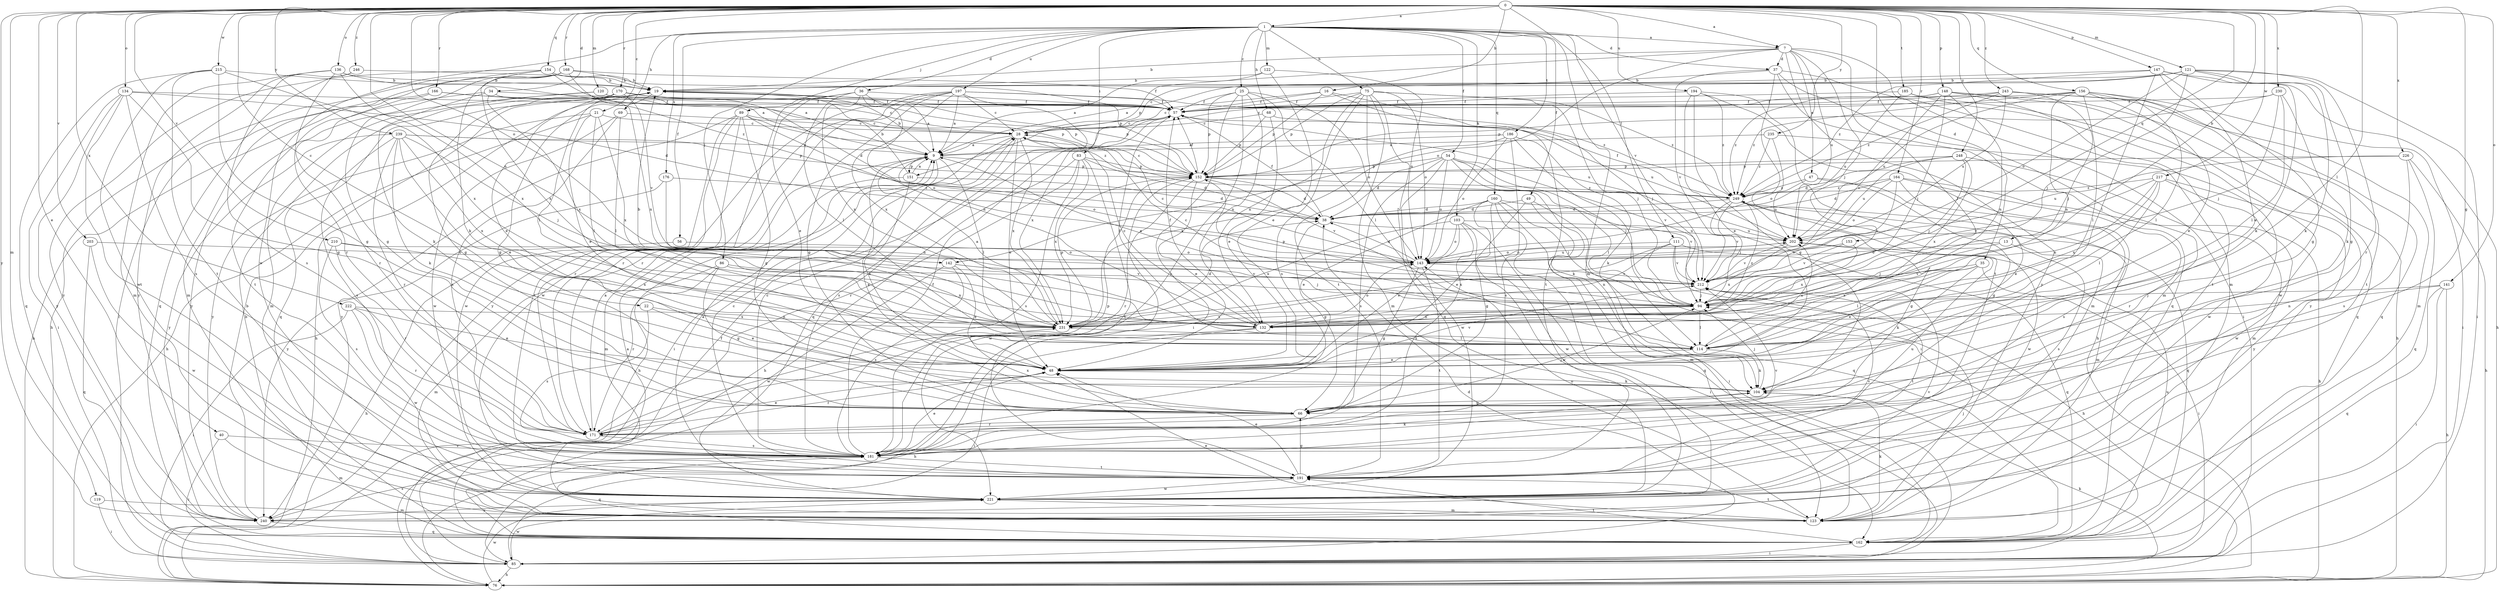 strict digraph  {
0;
1;
7;
9;
13;
16;
19;
21;
22;
25;
28;
34;
35;
36;
37;
38;
40;
47;
48;
49;
54;
56;
57;
66;
68;
69;
75;
76;
83;
85;
86;
89;
94;
103;
104;
111;
114;
119;
120;
121;
122;
123;
132;
134;
136;
141;
142;
143;
147;
148;
151;
152;
153;
154;
156;
160;
162;
164;
166;
168;
170;
171;
176;
181;
185;
186;
191;
194;
197;
202;
203;
210;
212;
215;
217;
221;
222;
226;
230;
231;
235;
239;
240;
243;
246;
248;
249;
0 -> 1  [label=a];
0 -> 7  [label=a];
0 -> 13  [label=b];
0 -> 16  [label=b];
0 -> 21  [label=c];
0 -> 22  [label=c];
0 -> 34  [label=d];
0 -> 35  [label=d];
0 -> 40  [label=e];
0 -> 66  [label=g];
0 -> 111  [label=l];
0 -> 114  [label=l];
0 -> 119  [label=m];
0 -> 120  [label=m];
0 -> 121  [label=m];
0 -> 132  [label=n];
0 -> 134  [label=o];
0 -> 136  [label=o];
0 -> 141  [label=o];
0 -> 142  [label=o];
0 -> 147  [label=p];
0 -> 148  [label=p];
0 -> 153  [label=q];
0 -> 154  [label=q];
0 -> 156  [label=q];
0 -> 164  [label=r];
0 -> 166  [label=r];
0 -> 168  [label=r];
0 -> 170  [label=r];
0 -> 185  [label=t];
0 -> 194  [label=u];
0 -> 203  [label=v];
0 -> 210  [label=v];
0 -> 215  [label=w];
0 -> 217  [label=w];
0 -> 222  [label=x];
0 -> 226  [label=x];
0 -> 230  [label=x];
0 -> 235  [label=y];
0 -> 239  [label=y];
0 -> 240  [label=y];
0 -> 243  [label=z];
0 -> 246  [label=z];
0 -> 248  [label=z];
1 -> 7  [label=a];
1 -> 25  [label=c];
1 -> 36  [label=d];
1 -> 37  [label=d];
1 -> 49  [label=f];
1 -> 54  [label=f];
1 -> 56  [label=f];
1 -> 68  [label=h];
1 -> 69  [label=h];
1 -> 75  [label=h];
1 -> 83  [label=i];
1 -> 86  [label=j];
1 -> 89  [label=j];
1 -> 103  [label=k];
1 -> 122  [label=m];
1 -> 123  [label=m];
1 -> 160  [label=q];
1 -> 176  [label=s];
1 -> 186  [label=t];
1 -> 197  [label=u];
1 -> 212  [label=v];
1 -> 221  [label=w];
7 -> 19  [label=b];
7 -> 37  [label=d];
7 -> 47  [label=e];
7 -> 94  [label=j];
7 -> 114  [label=l];
7 -> 123  [label=m];
7 -> 142  [label=o];
7 -> 151  [label=p];
7 -> 202  [label=u];
7 -> 240  [label=y];
9 -> 19  [label=b];
9 -> 76  [label=h];
9 -> 114  [label=l];
9 -> 143  [label=o];
9 -> 151  [label=p];
9 -> 152  [label=p];
13 -> 94  [label=j];
13 -> 143  [label=o];
13 -> 181  [label=s];
16 -> 28  [label=c];
16 -> 57  [label=f];
16 -> 94  [label=j];
16 -> 152  [label=p];
16 -> 191  [label=t];
19 -> 57  [label=f];
19 -> 66  [label=g];
19 -> 76  [label=h];
19 -> 152  [label=p];
19 -> 162  [label=q];
21 -> 28  [label=c];
21 -> 48  [label=e];
21 -> 76  [label=h];
21 -> 114  [label=l];
21 -> 231  [label=x];
21 -> 240  [label=y];
22 -> 48  [label=e];
22 -> 181  [label=s];
22 -> 231  [label=x];
25 -> 57  [label=f];
25 -> 85  [label=i];
25 -> 114  [label=l];
25 -> 132  [label=n];
25 -> 143  [label=o];
25 -> 152  [label=p];
25 -> 181  [label=s];
28 -> 9  [label=a];
28 -> 48  [label=e];
28 -> 85  [label=i];
28 -> 181  [label=s];
28 -> 231  [label=x];
34 -> 57  [label=f];
34 -> 104  [label=k];
34 -> 132  [label=n];
34 -> 191  [label=t];
34 -> 231  [label=x];
35 -> 48  [label=e];
35 -> 85  [label=i];
35 -> 104  [label=k];
35 -> 114  [label=l];
35 -> 212  [label=v];
35 -> 231  [label=x];
36 -> 9  [label=a];
36 -> 48  [label=e];
36 -> 57  [label=f];
36 -> 114  [label=l];
36 -> 132  [label=n];
36 -> 171  [label=r];
36 -> 231  [label=x];
37 -> 19  [label=b];
37 -> 85  [label=i];
37 -> 123  [label=m];
37 -> 162  [label=q];
37 -> 191  [label=t];
37 -> 212  [label=v];
38 -> 57  [label=f];
38 -> 66  [label=g];
38 -> 202  [label=u];
40 -> 85  [label=i];
40 -> 123  [label=m];
40 -> 181  [label=s];
47 -> 66  [label=g];
47 -> 181  [label=s];
47 -> 202  [label=u];
47 -> 249  [label=z];
48 -> 104  [label=k];
48 -> 171  [label=r];
48 -> 212  [label=v];
49 -> 38  [label=d];
49 -> 48  [label=e];
49 -> 123  [label=m];
49 -> 162  [label=q];
54 -> 38  [label=d];
54 -> 94  [label=j];
54 -> 104  [label=k];
54 -> 114  [label=l];
54 -> 143  [label=o];
54 -> 152  [label=p];
54 -> 181  [label=s];
54 -> 212  [label=v];
54 -> 221  [label=w];
56 -> 76  [label=h];
56 -> 143  [label=o];
57 -> 28  [label=c];
57 -> 202  [label=u];
57 -> 231  [label=x];
66 -> 9  [label=a];
66 -> 94  [label=j];
66 -> 171  [label=r];
66 -> 231  [label=x];
68 -> 28  [label=c];
68 -> 48  [label=e];
68 -> 152  [label=p];
68 -> 202  [label=u];
69 -> 28  [label=c];
69 -> 114  [label=l];
69 -> 181  [label=s];
69 -> 221  [label=w];
75 -> 57  [label=f];
75 -> 94  [label=j];
75 -> 123  [label=m];
75 -> 132  [label=n];
75 -> 143  [label=o];
75 -> 152  [label=p];
75 -> 162  [label=q];
75 -> 181  [label=s];
75 -> 191  [label=t];
75 -> 249  [label=z];
76 -> 104  [label=k];
76 -> 221  [label=w];
83 -> 38  [label=d];
83 -> 76  [label=h];
83 -> 152  [label=p];
83 -> 171  [label=r];
83 -> 181  [label=s];
83 -> 191  [label=t];
83 -> 231  [label=x];
85 -> 38  [label=d];
85 -> 57  [label=f];
85 -> 76  [label=h];
85 -> 221  [label=w];
86 -> 66  [label=g];
86 -> 123  [label=m];
86 -> 132  [label=n];
86 -> 171  [label=r];
86 -> 212  [label=v];
89 -> 28  [label=c];
89 -> 66  [label=g];
89 -> 143  [label=o];
89 -> 171  [label=r];
89 -> 191  [label=t];
89 -> 221  [label=w];
89 -> 240  [label=y];
89 -> 249  [label=z];
94 -> 9  [label=a];
94 -> 28  [label=c];
94 -> 114  [label=l];
94 -> 132  [label=n];
94 -> 152  [label=p];
94 -> 231  [label=x];
103 -> 48  [label=e];
103 -> 85  [label=i];
103 -> 143  [label=o];
103 -> 181  [label=s];
103 -> 202  [label=u];
103 -> 221  [label=w];
103 -> 231  [label=x];
104 -> 66  [label=g];
104 -> 94  [label=j];
111 -> 76  [label=h];
111 -> 132  [label=n];
111 -> 143  [label=o];
111 -> 162  [label=q];
111 -> 212  [label=v];
111 -> 231  [label=x];
114 -> 48  [label=e];
114 -> 57  [label=f];
114 -> 104  [label=k];
114 -> 202  [label=u];
119 -> 85  [label=i];
119 -> 123  [label=m];
120 -> 28  [label=c];
120 -> 57  [label=f];
120 -> 123  [label=m];
120 -> 152  [label=p];
120 -> 240  [label=y];
121 -> 9  [label=a];
121 -> 19  [label=b];
121 -> 28  [label=c];
121 -> 66  [label=g];
121 -> 85  [label=i];
121 -> 94  [label=j];
121 -> 104  [label=k];
121 -> 143  [label=o];
121 -> 171  [label=r];
122 -> 9  [label=a];
122 -> 19  [label=b];
122 -> 48  [label=e];
122 -> 143  [label=o];
123 -> 48  [label=e];
123 -> 94  [label=j];
123 -> 104  [label=k];
123 -> 191  [label=t];
132 -> 28  [label=c];
132 -> 57  [label=f];
132 -> 76  [label=h];
132 -> 85  [label=i];
132 -> 143  [label=o];
132 -> 249  [label=z];
134 -> 38  [label=d];
134 -> 57  [label=f];
134 -> 66  [label=g];
134 -> 85  [label=i];
134 -> 181  [label=s];
134 -> 191  [label=t];
134 -> 240  [label=y];
136 -> 9  [label=a];
136 -> 19  [label=b];
136 -> 123  [label=m];
136 -> 171  [label=r];
136 -> 181  [label=s];
136 -> 231  [label=x];
141 -> 76  [label=h];
141 -> 85  [label=i];
141 -> 94  [label=j];
141 -> 132  [label=n];
141 -> 162  [label=q];
142 -> 48  [label=e];
142 -> 94  [label=j];
142 -> 181  [label=s];
142 -> 212  [label=v];
142 -> 221  [label=w];
143 -> 28  [label=c];
143 -> 38  [label=d];
143 -> 66  [label=g];
143 -> 191  [label=t];
143 -> 202  [label=u];
143 -> 212  [label=v];
147 -> 19  [label=b];
147 -> 48  [label=e];
147 -> 66  [label=g];
147 -> 76  [label=h];
147 -> 104  [label=k];
147 -> 114  [label=l];
147 -> 249  [label=z];
148 -> 57  [label=f];
148 -> 94  [label=j];
148 -> 132  [label=n];
148 -> 162  [label=q];
148 -> 191  [label=t];
148 -> 212  [label=v];
148 -> 240  [label=y];
148 -> 249  [label=z];
151 -> 9  [label=a];
151 -> 19  [label=b];
151 -> 38  [label=d];
151 -> 48  [label=e];
151 -> 123  [label=m];
152 -> 28  [label=c];
152 -> 38  [label=d];
152 -> 48  [label=e];
152 -> 57  [label=f];
152 -> 171  [label=r];
152 -> 212  [label=v];
152 -> 221  [label=w];
152 -> 249  [label=z];
153 -> 143  [label=o];
153 -> 212  [label=v];
153 -> 231  [label=x];
154 -> 9  [label=a];
154 -> 19  [label=b];
154 -> 123  [label=m];
154 -> 152  [label=p];
154 -> 231  [label=x];
154 -> 240  [label=y];
156 -> 48  [label=e];
156 -> 57  [label=f];
156 -> 85  [label=i];
156 -> 114  [label=l];
156 -> 132  [label=n];
156 -> 162  [label=q];
156 -> 191  [label=t];
156 -> 202  [label=u];
156 -> 249  [label=z];
160 -> 38  [label=d];
160 -> 48  [label=e];
160 -> 66  [label=g];
160 -> 85  [label=i];
160 -> 94  [label=j];
160 -> 162  [label=q];
160 -> 212  [label=v];
160 -> 221  [label=w];
162 -> 9  [label=a];
162 -> 19  [label=b];
162 -> 85  [label=i];
162 -> 191  [label=t];
162 -> 202  [label=u];
164 -> 38  [label=d];
164 -> 48  [label=e];
164 -> 76  [label=h];
164 -> 143  [label=o];
164 -> 171  [label=r];
164 -> 212  [label=v];
164 -> 249  [label=z];
166 -> 57  [label=f];
166 -> 76  [label=h];
166 -> 152  [label=p];
166 -> 171  [label=r];
168 -> 19  [label=b];
168 -> 57  [label=f];
168 -> 66  [label=g];
168 -> 76  [label=h];
168 -> 85  [label=i];
168 -> 104  [label=k];
168 -> 249  [label=z];
170 -> 38  [label=d];
170 -> 48  [label=e];
170 -> 57  [label=f];
170 -> 66  [label=g];
170 -> 114  [label=l];
170 -> 212  [label=v];
171 -> 9  [label=a];
171 -> 48  [label=e];
171 -> 152  [label=p];
171 -> 181  [label=s];
176 -> 132  [label=n];
176 -> 240  [label=y];
176 -> 249  [label=z];
181 -> 28  [label=c];
181 -> 48  [label=e];
181 -> 57  [label=f];
181 -> 104  [label=k];
181 -> 162  [label=q];
181 -> 191  [label=t];
181 -> 202  [label=u];
181 -> 212  [label=v];
185 -> 57  [label=f];
185 -> 76  [label=h];
185 -> 202  [label=u];
185 -> 221  [label=w];
186 -> 9  [label=a];
186 -> 85  [label=i];
186 -> 104  [label=k];
186 -> 143  [label=o];
186 -> 181  [label=s];
186 -> 231  [label=x];
191 -> 9  [label=a];
191 -> 28  [label=c];
191 -> 48  [label=e];
191 -> 66  [label=g];
191 -> 212  [label=v];
191 -> 221  [label=w];
194 -> 48  [label=e];
194 -> 57  [label=f];
194 -> 66  [label=g];
194 -> 76  [label=h];
194 -> 123  [label=m];
194 -> 249  [label=z];
197 -> 9  [label=a];
197 -> 28  [label=c];
197 -> 57  [label=f];
197 -> 66  [label=g];
197 -> 162  [label=q];
197 -> 171  [label=r];
197 -> 221  [label=w];
197 -> 231  [label=x];
197 -> 240  [label=y];
197 -> 249  [label=z];
202 -> 143  [label=o];
202 -> 212  [label=v];
202 -> 231  [label=x];
203 -> 143  [label=o];
203 -> 162  [label=q];
203 -> 221  [label=w];
210 -> 143  [label=o];
210 -> 171  [label=r];
210 -> 181  [label=s];
210 -> 231  [label=x];
212 -> 94  [label=j];
212 -> 191  [label=t];
215 -> 19  [label=b];
215 -> 66  [label=g];
215 -> 162  [label=q];
215 -> 191  [label=t];
215 -> 221  [label=w];
215 -> 231  [label=x];
217 -> 114  [label=l];
217 -> 132  [label=n];
217 -> 212  [label=v];
217 -> 221  [label=w];
217 -> 231  [label=x];
217 -> 240  [label=y];
217 -> 249  [label=z];
221 -> 123  [label=m];
221 -> 143  [label=o];
221 -> 212  [label=v];
221 -> 240  [label=y];
222 -> 48  [label=e];
222 -> 85  [label=i];
222 -> 132  [label=n];
222 -> 171  [label=r];
222 -> 221  [label=w];
226 -> 76  [label=h];
226 -> 152  [label=p];
226 -> 162  [label=q];
226 -> 181  [label=s];
226 -> 202  [label=u];
230 -> 57  [label=f];
230 -> 94  [label=j];
230 -> 104  [label=k];
230 -> 114  [label=l];
230 -> 152  [label=p];
231 -> 9  [label=a];
231 -> 19  [label=b];
231 -> 38  [label=d];
231 -> 114  [label=l];
231 -> 152  [label=p];
235 -> 9  [label=a];
235 -> 143  [label=o];
235 -> 221  [label=w];
235 -> 249  [label=z];
239 -> 9  [label=a];
239 -> 48  [label=e];
239 -> 94  [label=j];
239 -> 104  [label=k];
239 -> 152  [label=p];
239 -> 171  [label=r];
239 -> 181  [label=s];
239 -> 231  [label=x];
239 -> 240  [label=y];
240 -> 19  [label=b];
240 -> 162  [label=q];
240 -> 181  [label=s];
243 -> 28  [label=c];
243 -> 57  [label=f];
243 -> 94  [label=j];
243 -> 114  [label=l];
243 -> 123  [label=m];
243 -> 202  [label=u];
243 -> 249  [label=z];
246 -> 19  [label=b];
246 -> 162  [label=q];
246 -> 240  [label=y];
248 -> 38  [label=d];
248 -> 94  [label=j];
248 -> 123  [label=m];
248 -> 152  [label=p];
248 -> 202  [label=u];
248 -> 231  [label=x];
249 -> 38  [label=d];
249 -> 57  [label=f];
249 -> 66  [label=g];
249 -> 94  [label=j];
249 -> 123  [label=m];
249 -> 162  [label=q];
249 -> 212  [label=v];
249 -> 221  [label=w];
}
